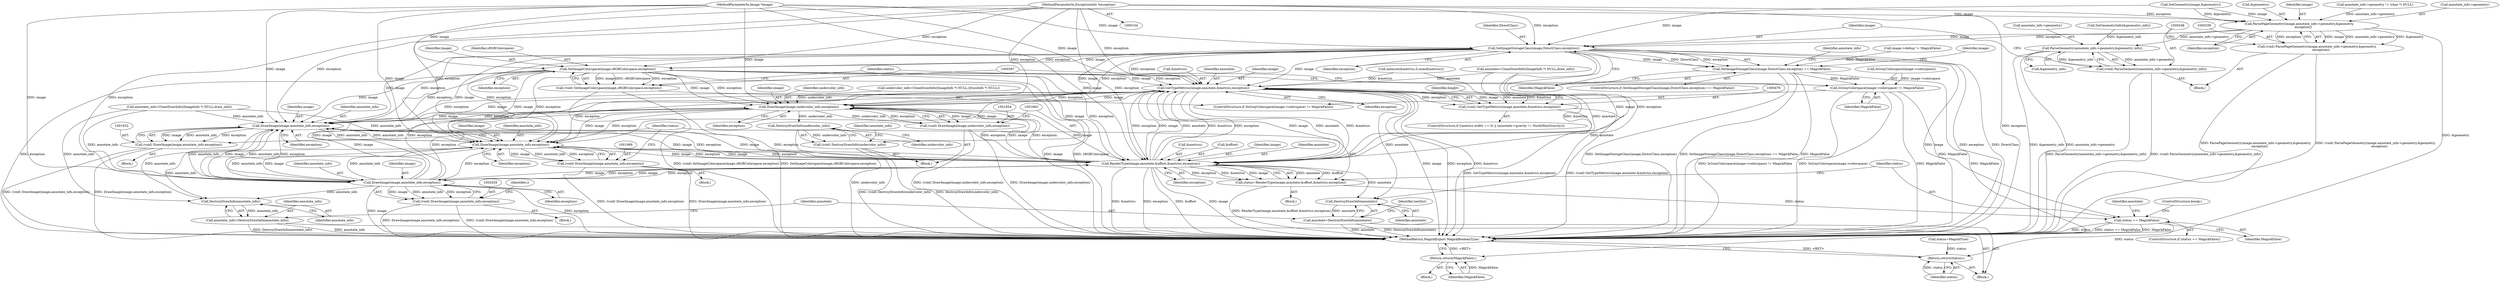 digraph "0_ImageMagick_f595a1985233c399a05c0c37cc41de16a90dd025@pointer" {
"1000107" [label="(MethodParameterIn,ExceptionInfo *exception)"];
"1000339" [label="(Call,ParsePageGeometry(image,annotate_info->geometry,&geometry,\n        exception))"];
"1000337" [label="(Call,(void) ParsePageGeometry(image,annotate_info->geometry,&geometry,\n        exception))"];
"1000349" [label="(Call,ParseGeometry(annotate_info->geometry,&geometry_info))"];
"1000347" [label="(Call,(void) ParseGeometry(annotate_info->geometry,&geometry_info))"];
"1000357" [label="(Call,SetImageStorageClass(image,DirectClass,exception))"];
"1000356" [label="(Call,SetImageStorageClass(image,DirectClass,exception) == MagickFalse)"];
"1000377" [label="(Return,return(MagickFalse);)"];
"1000380" [label="(Call,IsGrayColorspace(image->colorspace) != MagickFalse)"];
"1001985" [label="(Call,status == MagickFalse)"];
"1002047" [label="(Return,return(status);)"];
"1000388" [label="(Call,SetImageColorspace(image,sRGBColorspace,exception))"];
"1000386" [label="(Call,(void) SetImageColorspace(image,sRGBColorspace,exception))"];
"1000479" [label="(Call,GetTypeMetrics(image,annotate,&metrics,exception))"];
"1000477" [label="(Call,(void) GetTypeMetrics(image,annotate,&metrics,exception))"];
"1001855" [label="(Call,DrawImage(image,undercolor_info,exception))"];
"1001853" [label="(Call,(void) DrawImage(image,undercolor_info,exception))"];
"1001861" [label="(Call,DestroyDrawInfo(undercolor_info))"];
"1001859" [label="(Call,(void) DestroyDrawInfo(undercolor_info))"];
"1001933" [label="(Call,DrawImage(image,annotate_info,exception))"];
"1001931" [label="(Call,(void) DrawImage(image,annotate_info,exception))"];
"1001970" [label="(Call,DrawImage(image,annotate_info,exception))"];
"1001968" [label="(Call,(void) DrawImage(image,annotate_info,exception))"];
"1001976" [label="(Call,RenderType(image,annotate,&offset,&metrics,exception))"];
"1001974" [label="(Call,status=RenderType(image,annotate,&offset,&metrics,exception))"];
"1002029" [label="(Call,DrawImage(image,annotate_info,exception))"];
"1002027" [label="(Call,(void) DrawImage(image,annotate_info,exception))"];
"1002035" [label="(Call,DestroyDrawInfo(annotate_info))"];
"1002033" [label="(Call,annotate_info=DestroyDrawInfo(annotate_info))"];
"1002039" [label="(Call,DestroyDrawInfo(annotate))"];
"1002037" [label="(Call,annotate=DestroyDrawInfo(annotate))"];
"1001861" [label="(Call,DestroyDrawInfo(undercolor_info))"];
"1000357" [label="(Call,SetImageStorageClass(image,DirectClass,exception))"];
"1000393" [label="(Identifier,status)"];
"1000392" [label="(Call,status=MagickTrue)"];
"1000378" [label="(Identifier,MagickFalse)"];
"1000484" [label="(Identifier,exception)"];
"1000482" [label="(Call,&metrics)"];
"1002031" [label="(Identifier,annotate_info)"];
"1000360" [label="(Identifier,exception)"];
"1000107" [label="(MethodParameterIn,ExceptionInfo *exception)"];
"1002048" [label="(Identifier,status)"];
"1000377" [label="(Return,return(MagickFalse);)"];
"1000391" [label="(Identifier,exception)"];
"1000390" [label="(Identifier,sRGBColorspace)"];
"1001970" [label="(Call,DrawImage(image,annotate_info,exception))"];
"1001866" [label="(Identifier,annotate_info)"];
"1002034" [label="(Identifier,annotate_info)"];
"1001933" [label="(Call,DrawImage(image,annotate_info,exception))"];
"1000344" [label="(Call,&geometry)"];
"1000349" [label="(Call,ParseGeometry(annotate_info->geometry,&geometry_info))"];
"1001981" [label="(Call,&metrics)"];
"1001856" [label="(Identifier,image)"];
"1001855" [label="(Call,DrawImage(image,undercolor_info,exception))"];
"1002038" [label="(Identifier,annotate)"];
"1000356" [label="(Call,SetImageStorageClass(image,DirectClass,exception) == MagickFalse)"];
"1000479" [label="(Call,GetTypeMetrics(image,annotate,&metrics,exception))"];
"1000380" [label="(Call,IsGrayColorspace(image->colorspace) != MagickFalse)"];
"1001853" [label="(Call,(void) DrawImage(image,undercolor_info,exception))"];
"1000361" [label="(Identifier,MagickFalse)"];
"1002036" [label="(Identifier,annotate_info)"];
"1001976" [label="(Call,RenderType(image,annotate,&offset,&metrics,exception))"];
"1001857" [label="(Identifier,undercolor_info)"];
"1000340" [label="(Identifier,image)"];
"1001979" [label="(Call,&offset)"];
"1002030" [label="(Identifier,image)"];
"1001987" [label="(Identifier,MagickFalse)"];
"1001899" [label="(Block,)"];
"1001931" [label="(Call,(void) DrawImage(image,annotate_info,exception))"];
"1002029" [label="(Call,DrawImage(image,annotate_info,exception))"];
"1000339" [label="(Call,ParsePageGeometry(image,annotate_info->geometry,&geometry,\n        exception))"];
"1001983" [label="(Identifier,exception)"];
"1000364" [label="(Identifier,annotate_info)"];
"1000329" [label="(Call,annotate_info->geometry != (char *) NULL)"];
"1001934" [label="(Identifier,image)"];
"1002049" [label="(MethodReturn,MagickExport MagickBooleanType)"];
"1001977" [label="(Identifier,image)"];
"1000350" [label="(Call,annotate_info->geometry)"];
"1000385" [label="(Identifier,MagickFalse)"];
"1000381" [label="(Call,IsGrayColorspace(image->colorspace))"];
"1000359" [label="(Identifier,DirectClass)"];
"1000346" [label="(Identifier,exception)"];
"1001992" [label="(Identifier,annotate)"];
"1001944" [label="(Block,)"];
"1002027" [label="(Call,(void) DrawImage(image,annotate_info,exception))"];
"1001858" [label="(Identifier,exception)"];
"1001973" [label="(Identifier,exception)"];
"1002047" [label="(Return,return(status);)"];
"1001971" [label="(Identifier,image)"];
"1001968" [label="(Call,(void) DrawImage(image,annotate_info,exception))"];
"1001985" [label="(Call,status == MagickFalse)"];
"1000481" [label="(Identifier,annotate)"];
"1002033" [label="(Call,annotate_info=DestroyDrawInfo(annotate_info))"];
"1000136" [label="(Call,image->debug != MagickFalse)"];
"1000480" [label="(Identifier,image)"];
"1000358" [label="(Identifier,image)"];
"1000181" [label="(Call,annotate=CloneDrawInfo((ImageInfo *) NULL,draw_info))"];
"1000200" [label="(Call,annotate_info=CloneDrawInfo((ImageInfo *) NULL,draw_info))"];
"1001986" [label="(Identifier,status)"];
"1001936" [label="(Identifier,exception)"];
"1001974" [label="(Call,status=RenderType(image,annotate,&offset,&metrics,exception))"];
"1000477" [label="(Call,(void) GetTypeMetrics(image,annotate,&metrics,exception))"];
"1001988" [label="(ControlStructure,break;)"];
"1001972" [label="(Identifier,annotate_info)"];
"1002042" [label="(Identifier,textlist)"];
"1000325" [label="(Call,SetGeometryInfo(&geometry_info))"];
"1000388" [label="(Call,SetImageColorspace(image,sRGBColorspace,exception))"];
"1000486" [label="(Identifier,height)"];
"1000397" [label="(Call,memset(&metrics,0,sizeof(metrics)))"];
"1001770" [label="(Call,undercolor_info=CloneDrawInfo((ImageInfo *) NULL,(DrawInfo *) NULL))"];
"1000386" [label="(Call,(void) SetImageColorspace(image,sRGBColorspace,exception))"];
"1002040" [label="(Identifier,annotate)"];
"1002035" [label="(Call,DestroyDrawInfo(annotate_info))"];
"1000415" [label="(Identifier,i)"];
"1000108" [label="(Block,)"];
"1000416" [label="(Block,)"];
"1000465" [label="(ControlStructure,if ((metrics.width == 0) || (annotate->gravity != NorthWestGravity)))"];
"1002037" [label="(Call,annotate=DestroyDrawInfo(annotate))"];
"1001862" [label="(Identifier,undercolor_info)"];
"1000383" [label="(Identifier,image)"];
"1000389" [label="(Identifier,image)"];
"1001975" [label="(Identifier,status)"];
"1001935" [label="(Identifier,annotate_info)"];
"1000341" [label="(Call,annotate_info->geometry)"];
"1001984" [label="(ControlStructure,if (status == MagickFalse))"];
"1002032" [label="(Identifier,exception)"];
"1000347" [label="(Call,(void) ParseGeometry(annotate_info->geometry,&geometry_info))"];
"1000337" [label="(Call,(void) ParsePageGeometry(image,annotate_info->geometry,&geometry,\n        exception))"];
"1000355" [label="(ControlStructure,if (SetImageStorageClass(image,DirectClass,exception) == MagickFalse))"];
"1000379" [label="(ControlStructure,if (IsGrayColorspace(image->colorspace) != MagickFalse))"];
"1001768" [label="(Block,)"];
"1000105" [label="(MethodParameterIn,Image *image)"];
"1001859" [label="(Call,(void) DestroyDrawInfo(undercolor_info))"];
"1000321" [label="(Call,SetGeometry(image,&geometry))"];
"1000336" [label="(Block,)"];
"1000353" [label="(Call,&geometry_info)"];
"1002039" [label="(Call,DestroyDrawInfo(annotate))"];
"1001978" [label="(Identifier,annotate)"];
"1001995" [label="(Block,)"];
"1000362" [label="(Block,)"];
"1000107" -> "1000104"  [label="AST: "];
"1000107" -> "1002049"  [label="DDG: exception"];
"1000107" -> "1000339"  [label="DDG: exception"];
"1000107" -> "1000357"  [label="DDG: exception"];
"1000107" -> "1000388"  [label="DDG: exception"];
"1000107" -> "1000479"  [label="DDG: exception"];
"1000107" -> "1001855"  [label="DDG: exception"];
"1000107" -> "1001933"  [label="DDG: exception"];
"1000107" -> "1001970"  [label="DDG: exception"];
"1000107" -> "1001976"  [label="DDG: exception"];
"1000107" -> "1002029"  [label="DDG: exception"];
"1000339" -> "1000337"  [label="AST: "];
"1000339" -> "1000346"  [label="CFG: "];
"1000340" -> "1000339"  [label="AST: "];
"1000341" -> "1000339"  [label="AST: "];
"1000344" -> "1000339"  [label="AST: "];
"1000346" -> "1000339"  [label="AST: "];
"1000337" -> "1000339"  [label="CFG: "];
"1000339" -> "1002049"  [label="DDG: &geometry"];
"1000339" -> "1000337"  [label="DDG: image"];
"1000339" -> "1000337"  [label="DDG: annotate_info->geometry"];
"1000339" -> "1000337"  [label="DDG: &geometry"];
"1000339" -> "1000337"  [label="DDG: exception"];
"1000321" -> "1000339"  [label="DDG: image"];
"1000321" -> "1000339"  [label="DDG: &geometry"];
"1000105" -> "1000339"  [label="DDG: image"];
"1000329" -> "1000339"  [label="DDG: annotate_info->geometry"];
"1000339" -> "1000349"  [label="DDG: annotate_info->geometry"];
"1000339" -> "1000357"  [label="DDG: image"];
"1000339" -> "1000357"  [label="DDG: exception"];
"1000337" -> "1000336"  [label="AST: "];
"1000338" -> "1000337"  [label="AST: "];
"1000348" -> "1000337"  [label="CFG: "];
"1000337" -> "1002049"  [label="DDG: ParsePageGeometry(image,annotate_info->geometry,&geometry,\n        exception)"];
"1000337" -> "1002049"  [label="DDG: (void) ParsePageGeometry(image,annotate_info->geometry,&geometry,\n        exception)"];
"1000349" -> "1000347"  [label="AST: "];
"1000349" -> "1000353"  [label="CFG: "];
"1000350" -> "1000349"  [label="AST: "];
"1000353" -> "1000349"  [label="AST: "];
"1000347" -> "1000349"  [label="CFG: "];
"1000349" -> "1002049"  [label="DDG: &geometry_info"];
"1000349" -> "1002049"  [label="DDG: annotate_info->geometry"];
"1000349" -> "1000347"  [label="DDG: annotate_info->geometry"];
"1000349" -> "1000347"  [label="DDG: &geometry_info"];
"1000325" -> "1000349"  [label="DDG: &geometry_info"];
"1000347" -> "1000336"  [label="AST: "];
"1000348" -> "1000347"  [label="AST: "];
"1000358" -> "1000347"  [label="CFG: "];
"1000347" -> "1002049"  [label="DDG: ParseGeometry(annotate_info->geometry,&geometry_info)"];
"1000347" -> "1002049"  [label="DDG: (void) ParseGeometry(annotate_info->geometry,&geometry_info)"];
"1000357" -> "1000356"  [label="AST: "];
"1000357" -> "1000360"  [label="CFG: "];
"1000358" -> "1000357"  [label="AST: "];
"1000359" -> "1000357"  [label="AST: "];
"1000360" -> "1000357"  [label="AST: "];
"1000361" -> "1000357"  [label="CFG: "];
"1000357" -> "1002049"  [label="DDG: image"];
"1000357" -> "1002049"  [label="DDG: exception"];
"1000357" -> "1002049"  [label="DDG: DirectClass"];
"1000357" -> "1000356"  [label="DDG: image"];
"1000357" -> "1000356"  [label="DDG: DirectClass"];
"1000357" -> "1000356"  [label="DDG: exception"];
"1000321" -> "1000357"  [label="DDG: image"];
"1000105" -> "1000357"  [label="DDG: image"];
"1000357" -> "1000388"  [label="DDG: image"];
"1000357" -> "1000388"  [label="DDG: exception"];
"1000357" -> "1000479"  [label="DDG: image"];
"1000357" -> "1000479"  [label="DDG: exception"];
"1000357" -> "1001855"  [label="DDG: image"];
"1000357" -> "1001855"  [label="DDG: exception"];
"1000357" -> "1001933"  [label="DDG: image"];
"1000357" -> "1001933"  [label="DDG: exception"];
"1000357" -> "1001970"  [label="DDG: image"];
"1000357" -> "1001970"  [label="DDG: exception"];
"1000357" -> "1001976"  [label="DDG: image"];
"1000357" -> "1001976"  [label="DDG: exception"];
"1000356" -> "1000355"  [label="AST: "];
"1000356" -> "1000361"  [label="CFG: "];
"1000361" -> "1000356"  [label="AST: "];
"1000364" -> "1000356"  [label="CFG: "];
"1000383" -> "1000356"  [label="CFG: "];
"1000356" -> "1002049"  [label="DDG: SetImageStorageClass(image,DirectClass,exception) == MagickFalse"];
"1000356" -> "1002049"  [label="DDG: MagickFalse"];
"1000356" -> "1002049"  [label="DDG: SetImageStorageClass(image,DirectClass,exception)"];
"1000136" -> "1000356"  [label="DDG: MagickFalse"];
"1000356" -> "1000377"  [label="DDG: MagickFalse"];
"1000356" -> "1000380"  [label="DDG: MagickFalse"];
"1000377" -> "1000362"  [label="AST: "];
"1000377" -> "1000378"  [label="CFG: "];
"1000378" -> "1000377"  [label="AST: "];
"1002049" -> "1000377"  [label="CFG: "];
"1000377" -> "1002049"  [label="DDG: <RET>"];
"1000378" -> "1000377"  [label="DDG: MagickFalse"];
"1000380" -> "1000379"  [label="AST: "];
"1000380" -> "1000385"  [label="CFG: "];
"1000381" -> "1000380"  [label="AST: "];
"1000385" -> "1000380"  [label="AST: "];
"1000387" -> "1000380"  [label="CFG: "];
"1000393" -> "1000380"  [label="CFG: "];
"1000380" -> "1002049"  [label="DDG: IsGrayColorspace(image->colorspace) != MagickFalse"];
"1000380" -> "1002049"  [label="DDG: IsGrayColorspace(image->colorspace)"];
"1000380" -> "1002049"  [label="DDG: MagickFalse"];
"1000381" -> "1000380"  [label="DDG: image->colorspace"];
"1000380" -> "1001985"  [label="DDG: MagickFalse"];
"1001985" -> "1001984"  [label="AST: "];
"1001985" -> "1001987"  [label="CFG: "];
"1001986" -> "1001985"  [label="AST: "];
"1001987" -> "1001985"  [label="AST: "];
"1001988" -> "1001985"  [label="CFG: "];
"1001992" -> "1001985"  [label="CFG: "];
"1001985" -> "1002049"  [label="DDG: MagickFalse"];
"1001985" -> "1002049"  [label="DDG: status"];
"1001985" -> "1002049"  [label="DDG: status == MagickFalse"];
"1001974" -> "1001985"  [label="DDG: status"];
"1001985" -> "1002047"  [label="DDG: status"];
"1002047" -> "1000108"  [label="AST: "];
"1002047" -> "1002048"  [label="CFG: "];
"1002048" -> "1002047"  [label="AST: "];
"1002049" -> "1002047"  [label="CFG: "];
"1002047" -> "1002049"  [label="DDG: <RET>"];
"1002048" -> "1002047"  [label="DDG: status"];
"1000392" -> "1002047"  [label="DDG: status"];
"1000388" -> "1000386"  [label="AST: "];
"1000388" -> "1000391"  [label="CFG: "];
"1000389" -> "1000388"  [label="AST: "];
"1000390" -> "1000388"  [label="AST: "];
"1000391" -> "1000388"  [label="AST: "];
"1000386" -> "1000388"  [label="CFG: "];
"1000388" -> "1002049"  [label="DDG: image"];
"1000388" -> "1002049"  [label="DDG: sRGBColorspace"];
"1000388" -> "1002049"  [label="DDG: exception"];
"1000388" -> "1000386"  [label="DDG: image"];
"1000388" -> "1000386"  [label="DDG: sRGBColorspace"];
"1000388" -> "1000386"  [label="DDG: exception"];
"1000105" -> "1000388"  [label="DDG: image"];
"1000388" -> "1000479"  [label="DDG: image"];
"1000388" -> "1000479"  [label="DDG: exception"];
"1000388" -> "1001855"  [label="DDG: image"];
"1000388" -> "1001855"  [label="DDG: exception"];
"1000388" -> "1001933"  [label="DDG: image"];
"1000388" -> "1001933"  [label="DDG: exception"];
"1000388" -> "1001970"  [label="DDG: image"];
"1000388" -> "1001970"  [label="DDG: exception"];
"1000388" -> "1001976"  [label="DDG: image"];
"1000388" -> "1001976"  [label="DDG: exception"];
"1000386" -> "1000379"  [label="AST: "];
"1000387" -> "1000386"  [label="AST: "];
"1000393" -> "1000386"  [label="CFG: "];
"1000386" -> "1002049"  [label="DDG: SetImageColorspace(image,sRGBColorspace,exception)"];
"1000386" -> "1002049"  [label="DDG: (void) SetImageColorspace(image,sRGBColorspace,exception)"];
"1000479" -> "1000477"  [label="AST: "];
"1000479" -> "1000484"  [label="CFG: "];
"1000480" -> "1000479"  [label="AST: "];
"1000481" -> "1000479"  [label="AST: "];
"1000482" -> "1000479"  [label="AST: "];
"1000484" -> "1000479"  [label="AST: "];
"1000477" -> "1000479"  [label="CFG: "];
"1000479" -> "1002049"  [label="DDG: image"];
"1000479" -> "1002049"  [label="DDG: exception"];
"1000479" -> "1002049"  [label="DDG: &metrics"];
"1000479" -> "1000477"  [label="DDG: image"];
"1000479" -> "1000477"  [label="DDG: annotate"];
"1000479" -> "1000477"  [label="DDG: &metrics"];
"1000479" -> "1000477"  [label="DDG: exception"];
"1002029" -> "1000479"  [label="DDG: image"];
"1002029" -> "1000479"  [label="DDG: exception"];
"1001976" -> "1000479"  [label="DDG: image"];
"1001976" -> "1000479"  [label="DDG: annotate"];
"1001976" -> "1000479"  [label="DDG: &metrics"];
"1001976" -> "1000479"  [label="DDG: exception"];
"1000105" -> "1000479"  [label="DDG: image"];
"1000181" -> "1000479"  [label="DDG: annotate"];
"1000397" -> "1000479"  [label="DDG: &metrics"];
"1000479" -> "1001855"  [label="DDG: image"];
"1000479" -> "1001855"  [label="DDG: exception"];
"1000479" -> "1001933"  [label="DDG: image"];
"1000479" -> "1001933"  [label="DDG: exception"];
"1000479" -> "1001970"  [label="DDG: image"];
"1000479" -> "1001970"  [label="DDG: exception"];
"1000479" -> "1001976"  [label="DDG: image"];
"1000479" -> "1001976"  [label="DDG: annotate"];
"1000479" -> "1001976"  [label="DDG: &metrics"];
"1000479" -> "1001976"  [label="DDG: exception"];
"1000479" -> "1002039"  [label="DDG: annotate"];
"1000477" -> "1000465"  [label="AST: "];
"1000478" -> "1000477"  [label="AST: "];
"1000486" -> "1000477"  [label="CFG: "];
"1000477" -> "1002049"  [label="DDG: GetTypeMetrics(image,annotate,&metrics,exception)"];
"1000477" -> "1002049"  [label="DDG: (void) GetTypeMetrics(image,annotate,&metrics,exception)"];
"1001855" -> "1001853"  [label="AST: "];
"1001855" -> "1001858"  [label="CFG: "];
"1001856" -> "1001855"  [label="AST: "];
"1001857" -> "1001855"  [label="AST: "];
"1001858" -> "1001855"  [label="AST: "];
"1001853" -> "1001855"  [label="CFG: "];
"1001855" -> "1001853"  [label="DDG: image"];
"1001855" -> "1001853"  [label="DDG: undercolor_info"];
"1001855" -> "1001853"  [label="DDG: exception"];
"1002029" -> "1001855"  [label="DDG: image"];
"1002029" -> "1001855"  [label="DDG: exception"];
"1001976" -> "1001855"  [label="DDG: image"];
"1001976" -> "1001855"  [label="DDG: exception"];
"1000105" -> "1001855"  [label="DDG: image"];
"1001770" -> "1001855"  [label="DDG: undercolor_info"];
"1001855" -> "1001861"  [label="DDG: undercolor_info"];
"1001855" -> "1001933"  [label="DDG: image"];
"1001855" -> "1001933"  [label="DDG: exception"];
"1001855" -> "1001970"  [label="DDG: image"];
"1001855" -> "1001970"  [label="DDG: exception"];
"1001855" -> "1001976"  [label="DDG: image"];
"1001855" -> "1001976"  [label="DDG: exception"];
"1001853" -> "1001768"  [label="AST: "];
"1001854" -> "1001853"  [label="AST: "];
"1001860" -> "1001853"  [label="CFG: "];
"1001853" -> "1002049"  [label="DDG: DrawImage(image,undercolor_info,exception)"];
"1001853" -> "1002049"  [label="DDG: (void) DrawImage(image,undercolor_info,exception)"];
"1001861" -> "1001859"  [label="AST: "];
"1001861" -> "1001862"  [label="CFG: "];
"1001862" -> "1001861"  [label="AST: "];
"1001859" -> "1001861"  [label="CFG: "];
"1001861" -> "1002049"  [label="DDG: undercolor_info"];
"1001861" -> "1001859"  [label="DDG: undercolor_info"];
"1001859" -> "1001768"  [label="AST: "];
"1001860" -> "1001859"  [label="AST: "];
"1001866" -> "1001859"  [label="CFG: "];
"1001859" -> "1002049"  [label="DDG: (void) DestroyDrawInfo(undercolor_info)"];
"1001859" -> "1002049"  [label="DDG: DestroyDrawInfo(undercolor_info)"];
"1001933" -> "1001931"  [label="AST: "];
"1001933" -> "1001936"  [label="CFG: "];
"1001934" -> "1001933"  [label="AST: "];
"1001935" -> "1001933"  [label="AST: "];
"1001936" -> "1001933"  [label="AST: "];
"1001931" -> "1001933"  [label="CFG: "];
"1001933" -> "1001931"  [label="DDG: image"];
"1001933" -> "1001931"  [label="DDG: annotate_info"];
"1001933" -> "1001931"  [label="DDG: exception"];
"1002029" -> "1001933"  [label="DDG: image"];
"1002029" -> "1001933"  [label="DDG: annotate_info"];
"1002029" -> "1001933"  [label="DDG: exception"];
"1001976" -> "1001933"  [label="DDG: image"];
"1001976" -> "1001933"  [label="DDG: exception"];
"1000105" -> "1001933"  [label="DDG: image"];
"1000200" -> "1001933"  [label="DDG: annotate_info"];
"1001970" -> "1001933"  [label="DDG: annotate_info"];
"1001933" -> "1001970"  [label="DDG: annotate_info"];
"1001933" -> "1001976"  [label="DDG: image"];
"1001933" -> "1001976"  [label="DDG: exception"];
"1001933" -> "1002029"  [label="DDG: annotate_info"];
"1001933" -> "1002035"  [label="DDG: annotate_info"];
"1001931" -> "1001899"  [label="AST: "];
"1001932" -> "1001931"  [label="AST: "];
"1001975" -> "1001931"  [label="CFG: "];
"1001931" -> "1002049"  [label="DDG: DrawImage(image,annotate_info,exception)"];
"1001931" -> "1002049"  [label="DDG: (void) DrawImage(image,annotate_info,exception)"];
"1001970" -> "1001968"  [label="AST: "];
"1001970" -> "1001973"  [label="CFG: "];
"1001971" -> "1001970"  [label="AST: "];
"1001972" -> "1001970"  [label="AST: "];
"1001973" -> "1001970"  [label="AST: "];
"1001968" -> "1001970"  [label="CFG: "];
"1001970" -> "1001968"  [label="DDG: image"];
"1001970" -> "1001968"  [label="DDG: annotate_info"];
"1001970" -> "1001968"  [label="DDG: exception"];
"1002029" -> "1001970"  [label="DDG: image"];
"1002029" -> "1001970"  [label="DDG: annotate_info"];
"1002029" -> "1001970"  [label="DDG: exception"];
"1001976" -> "1001970"  [label="DDG: image"];
"1001976" -> "1001970"  [label="DDG: exception"];
"1000105" -> "1001970"  [label="DDG: image"];
"1000200" -> "1001970"  [label="DDG: annotate_info"];
"1001970" -> "1001976"  [label="DDG: image"];
"1001970" -> "1001976"  [label="DDG: exception"];
"1001970" -> "1002029"  [label="DDG: annotate_info"];
"1001970" -> "1002035"  [label="DDG: annotate_info"];
"1001968" -> "1001944"  [label="AST: "];
"1001969" -> "1001968"  [label="AST: "];
"1001975" -> "1001968"  [label="CFG: "];
"1001968" -> "1002049"  [label="DDG: DrawImage(image,annotate_info,exception)"];
"1001968" -> "1002049"  [label="DDG: (void) DrawImage(image,annotate_info,exception)"];
"1001976" -> "1001974"  [label="AST: "];
"1001976" -> "1001983"  [label="CFG: "];
"1001977" -> "1001976"  [label="AST: "];
"1001978" -> "1001976"  [label="AST: "];
"1001979" -> "1001976"  [label="AST: "];
"1001981" -> "1001976"  [label="AST: "];
"1001983" -> "1001976"  [label="AST: "];
"1001974" -> "1001976"  [label="CFG: "];
"1001976" -> "1002049"  [label="DDG: exception"];
"1001976" -> "1002049"  [label="DDG: &offset"];
"1001976" -> "1002049"  [label="DDG: image"];
"1001976" -> "1002049"  [label="DDG: &metrics"];
"1001976" -> "1001974"  [label="DDG: annotate"];
"1001976" -> "1001974"  [label="DDG: &offset"];
"1001976" -> "1001974"  [label="DDG: exception"];
"1001976" -> "1001974"  [label="DDG: &metrics"];
"1001976" -> "1001974"  [label="DDG: image"];
"1002029" -> "1001976"  [label="DDG: image"];
"1002029" -> "1001976"  [label="DDG: exception"];
"1000105" -> "1001976"  [label="DDG: image"];
"1000181" -> "1001976"  [label="DDG: annotate"];
"1000397" -> "1001976"  [label="DDG: &metrics"];
"1001976" -> "1002029"  [label="DDG: image"];
"1001976" -> "1002029"  [label="DDG: exception"];
"1001976" -> "1002039"  [label="DDG: annotate"];
"1001974" -> "1000416"  [label="AST: "];
"1001975" -> "1001974"  [label="AST: "];
"1001986" -> "1001974"  [label="CFG: "];
"1001974" -> "1002049"  [label="DDG: RenderType(image,annotate,&offset,&metrics,exception)"];
"1002029" -> "1002027"  [label="AST: "];
"1002029" -> "1002032"  [label="CFG: "];
"1002030" -> "1002029"  [label="AST: "];
"1002031" -> "1002029"  [label="AST: "];
"1002032" -> "1002029"  [label="AST: "];
"1002027" -> "1002029"  [label="CFG: "];
"1002029" -> "1002049"  [label="DDG: exception"];
"1002029" -> "1002049"  [label="DDG: image"];
"1002029" -> "1002027"  [label="DDG: image"];
"1002029" -> "1002027"  [label="DDG: annotate_info"];
"1002029" -> "1002027"  [label="DDG: exception"];
"1000105" -> "1002029"  [label="DDG: image"];
"1000200" -> "1002029"  [label="DDG: annotate_info"];
"1002029" -> "1002035"  [label="DDG: annotate_info"];
"1002027" -> "1001995"  [label="AST: "];
"1002028" -> "1002027"  [label="AST: "];
"1000415" -> "1002027"  [label="CFG: "];
"1002027" -> "1002049"  [label="DDG: DrawImage(image,annotate_info,exception)"];
"1002027" -> "1002049"  [label="DDG: (void) DrawImage(image,annotate_info,exception)"];
"1002035" -> "1002033"  [label="AST: "];
"1002035" -> "1002036"  [label="CFG: "];
"1002036" -> "1002035"  [label="AST: "];
"1002033" -> "1002035"  [label="CFG: "];
"1002035" -> "1002033"  [label="DDG: annotate_info"];
"1000200" -> "1002035"  [label="DDG: annotate_info"];
"1002033" -> "1000108"  [label="AST: "];
"1002034" -> "1002033"  [label="AST: "];
"1002038" -> "1002033"  [label="CFG: "];
"1002033" -> "1002049"  [label="DDG: annotate_info"];
"1002033" -> "1002049"  [label="DDG: DestroyDrawInfo(annotate_info)"];
"1002039" -> "1002037"  [label="AST: "];
"1002039" -> "1002040"  [label="CFG: "];
"1002040" -> "1002039"  [label="AST: "];
"1002037" -> "1002039"  [label="CFG: "];
"1002039" -> "1002037"  [label="DDG: annotate"];
"1000181" -> "1002039"  [label="DDG: annotate"];
"1002037" -> "1000108"  [label="AST: "];
"1002038" -> "1002037"  [label="AST: "];
"1002042" -> "1002037"  [label="CFG: "];
"1002037" -> "1002049"  [label="DDG: annotate"];
"1002037" -> "1002049"  [label="DDG: DestroyDrawInfo(annotate)"];
}
